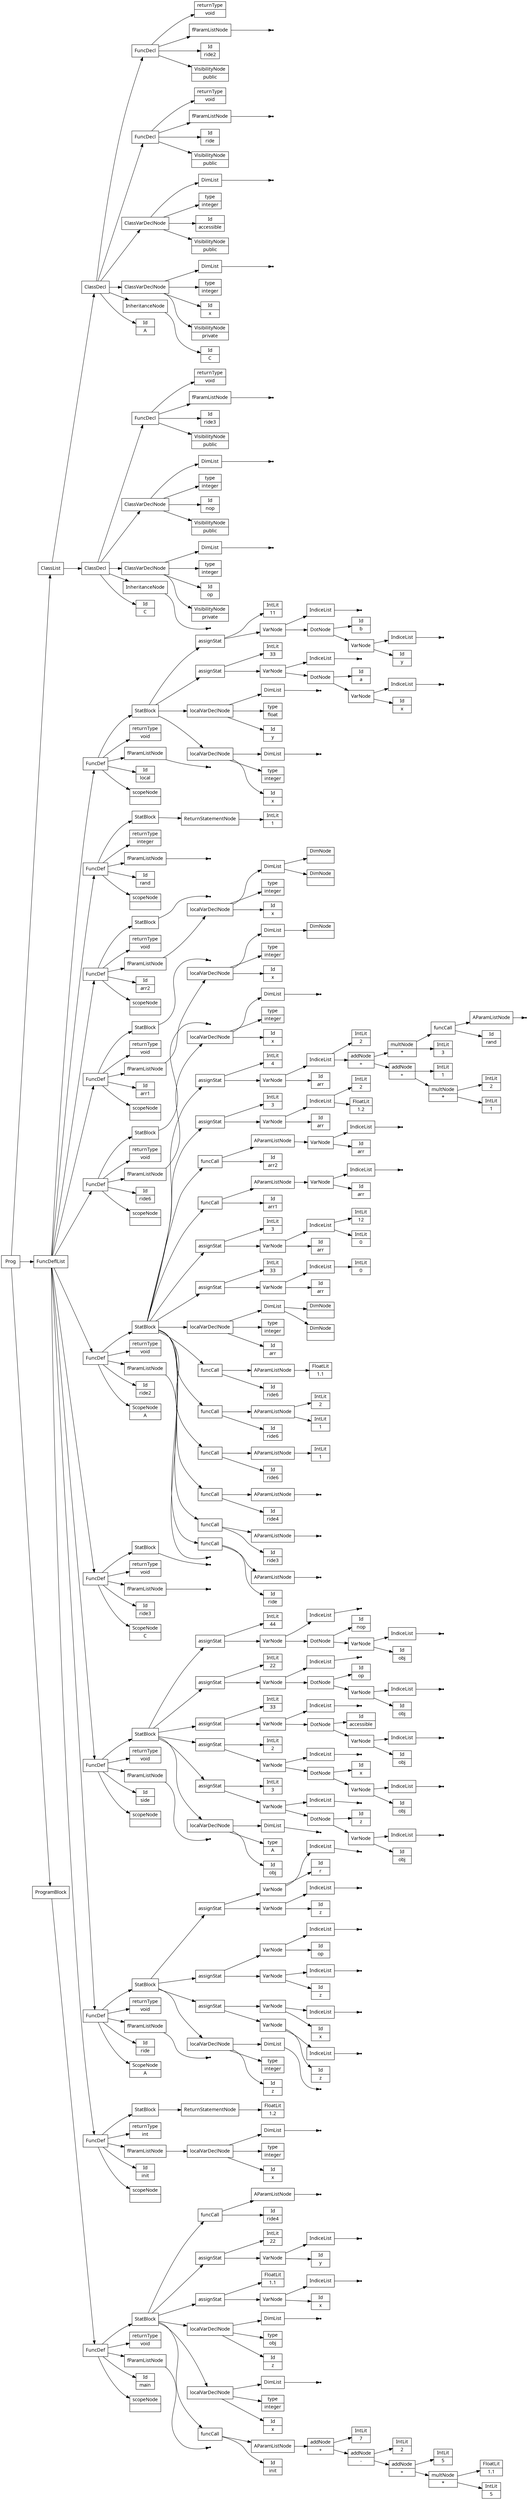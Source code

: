 digraph AST {
node [shape=record];
 node [fontname=Sans];charset="UTF-8" splines=true splines=spline rankdir =LR ordering="out"
1[label="scopeNode| "];
none3[shape="point"];
4[label="fParamListNode"];
4->none3;
5[label="returnType|void"];
7[label="Id|init"];
9[label="IntLit|5"];
10[label="multNode|*"];
11[label="FloatLit|1.1"];
10->11;
10->9;
12[label="addNode|+"];
13[label="IntLit|5"];
12->13;
12->10;
14[label="addNode|-"];
15[label="IntLit|2"];
14->15;
14->12;
16[label="addNode|+"];
17[label="IntLit|7"];
16->17;
16->14;
18[label="AParamListNode"];
18->16;
19[label="funcCall"];
19->18;
19->7;
20[label="Id|x"];
21[label="type|integer"];
none23[shape="point"];
24[label="DimList"];
24->none23;
25[label="localVarDeclNode"];
25->24;
25->21;
25->20;
26[label="Id|z"];
27[label="type|obj"];
none29[shape="point"];
30[label="DimList"];
30->none29;
31[label="localVarDeclNode"];
31->30;
31->27;
31->26;
32[label="Id|x"];
none34[shape="point"];
35[label="IndiceList"];
35->none34;
36[label="VarNode"];
36->35;
36->32;
37[label="FloatLit|1.1"];
38[label="assignStat"];
38->37;
38->36;
39[label="Id|y"];
none41[shape="point"];
42[label="IndiceList"];
42->none41;
43[label="VarNode"];
43->42;
43->39;
44[label="IntLit|22"];
45[label="assignStat"];
45->44;
45->43;
46[label="Id|ride4"];
none48[shape="point"];
49[label="AParamListNode"];
49->none48;
50[label="funcCall"];
50->49;
50->46;
51[label="StatBlock"];
51->50;
51->45;
51->38;
51->31;
51->25;
51->19;
52[label="FuncDef"];
0[label="Id|main"];
52->51;
52->5;
52->4;
52->0;
52->1;
54[label="scopeNode| "];
56[label="Id|x"];
57[label="type|integer"];
none59[shape="point"];
60[label="DimList"];
60->none59;
61[label="localVarDeclNode"];
61->60;
61->57;
61->56;
62[label="fParamListNode"];
62->61;
63[label="returnType|int"];
65[label="FloatLit|1.2"];
66[label="ReturnStatementNode"];
66->65;
67[label="StatBlock"];
67->66;
68[label="FuncDef"];
53[label="Id|init"];
68->67;
68->63;
68->62;
68->53;
68->54;
69[label="Id|C"];
none71[shape="point"];
72[label="InheritanceNode"];
72->none71;
73[label="VisibilityNode|private"];
74[label="Id|op"];
75[label="type|integer"];
none77[shape="point"];
78[label="DimList"];
78->none77;
79[label="ClassVarDeclNode"];
79->78;
79->75;
79->74;
79->73;
80[label="VisibilityNode|public"];
81[label="Id|nop"];
82[label="type|integer"];
none84[shape="point"];
85[label="DimList"];
85->none84;
86[label="ClassVarDeclNode"];
86->85;
86->82;
86->81;
86->80;
87[label="VisibilityNode|public"];
88[label="Id|ride3"];
none90[shape="point"];
91[label="fParamListNode"];
91->none90;
92[label="returnType|void"];
93[label="FuncDecl"];
93->92;
93->91;
93->88;
93->87;
94[label="ClassDecl"];
94->93;
94->86;
94->79;
94->72;
94->69;
95[label="Id|A"];
97[label="Id|C"];
98[label="InheritanceNode"];
98->97;
99[label="VisibilityNode|private"];
100[label="Id|x"];
101[label="type|integer"];
none103[shape="point"];
104[label="DimList"];
104->none103;
105[label="ClassVarDeclNode"];
105->104;
105->101;
105->100;
105->99;
106[label="VisibilityNode|public"];
107[label="Id|accessible"];
108[label="type|integer"];
none110[shape="point"];
111[label="DimList"];
111->none110;
112[label="ClassVarDeclNode"];
112->111;
112->108;
112->107;
112->106;
113[label="VisibilityNode|public"];
114[label="Id|ride"];
none116[shape="point"];
117[label="fParamListNode"];
117->none116;
118[label="returnType|void"];
119[label="FuncDecl"];
119->118;
119->117;
119->114;
119->113;
120[label="VisibilityNode|public"];
121[label="Id|ride2"];
none123[shape="point"];
124[label="fParamListNode"];
124->none123;
125[label="returnType|void"];
126[label="FuncDecl"];
126->125;
126->124;
126->121;
126->120;
127[label="ClassDecl"];
127->126;
127->119;
127->112;
127->105;
127->98;
127->95;
129[label="Id|ride"];
none131[shape="point"];
132[label="fParamListNode"];
132->none131;
133[label="returnType|void"];
135[label="Id|z"];
136[label="type|integer"];
none138[shape="point"];
139[label="DimList"];
139->none138;
140[label="localVarDeclNode"];
140->139;
140->136;
140->135;
141[label="Id|z"];
none143[shape="point"];
144[label="IndiceList"];
144->none143;
145[label="VarNode"];
145->144;
145->141;
146[label="Id|x"];
none148[shape="point"];
149[label="IndiceList"];
149->none148;
150[label="VarNode"];
150->149;
150->146;
151[label="assignStat"];
151->150;
151->145;
152[label="Id|z"];
none154[shape="point"];
155[label="IndiceList"];
155->none154;
156[label="VarNode"];
156->155;
156->152;
157[label="Id|op"];
none159[shape="point"];
160[label="IndiceList"];
160->none159;
161[label="VarNode"];
161->160;
161->157;
162[label="assignStat"];
162->161;
162->156;
163[label="Id|z"];
none165[shape="point"];
166[label="IndiceList"];
166->none165;
167[label="VarNode"];
167->166;
167->163;
168[label="Id|r"];
none170[shape="point"];
171[label="IndiceList"];
171->none170;
172[label="VarNode"];
172->171;
172->168;
173[label="assignStat"];
173->172;
173->167;
174[label="StatBlock"];
174->173;
174->162;
174->151;
174->140;
175[label="FuncDef"];
128[label="ScopeNode|A"];
175->174;
175->133;
175->132;
175->129;
175->128;
177[label="scopeNode| "];
none179[shape="point"];
180[label="fParamListNode"];
180->none179;
181[label="returnType|void"];
183[label="Id|obj"];
184[label="type|A"];
none186[shape="point"];
187[label="DimList"];
187->none186;
188[label="localVarDeclNode"];
188->187;
188->184;
188->183;
189[label="Id|obj"];
none191[shape="point"];
192[label="IndiceList"];
192->none191;
193[label="VarNode"];
193->192;
193->189;
194[label="Id|z"];
195[label="DotNode"];
195->194;
195->193;
none197[shape="point"];
198[label="IndiceList"];
198->none197;
199[label="VarNode"];
199->198;
199->195;
200[label="IntLit|3"];
201[label="assignStat"];
201->200;
201->199;
202[label="Id|obj"];
none204[shape="point"];
205[label="IndiceList"];
205->none204;
206[label="VarNode"];
206->205;
206->202;
207[label="Id|x"];
208[label="DotNode"];
208->207;
208->206;
none210[shape="point"];
211[label="IndiceList"];
211->none210;
212[label="VarNode"];
212->211;
212->208;
213[label="IntLit|2"];
214[label="assignStat"];
214->213;
214->212;
215[label="Id|obj"];
none217[shape="point"];
218[label="IndiceList"];
218->none217;
219[label="VarNode"];
219->218;
219->215;
220[label="Id|accessible"];
221[label="DotNode"];
221->220;
221->219;
none223[shape="point"];
224[label="IndiceList"];
224->none223;
225[label="VarNode"];
225->224;
225->221;
226[label="IntLit|33"];
227[label="assignStat"];
227->226;
227->225;
228[label="Id|obj"];
none230[shape="point"];
231[label="IndiceList"];
231->none230;
232[label="VarNode"];
232->231;
232->228;
233[label="Id|op"];
234[label="DotNode"];
234->233;
234->232;
none236[shape="point"];
237[label="IndiceList"];
237->none236;
238[label="VarNode"];
238->237;
238->234;
239[label="IntLit|22"];
240[label="assignStat"];
240->239;
240->238;
241[label="Id|obj"];
none243[shape="point"];
244[label="IndiceList"];
244->none243;
245[label="VarNode"];
245->244;
245->241;
246[label="Id|nop"];
247[label="DotNode"];
247->246;
247->245;
none249[shape="point"];
250[label="IndiceList"];
250->none249;
251[label="VarNode"];
251->250;
251->247;
252[label="IntLit|44"];
253[label="assignStat"];
253->252;
253->251;
254[label="StatBlock"];
254->253;
254->240;
254->227;
254->214;
254->201;
254->188;
255[label="FuncDef"];
176[label="Id|side"];
255->254;
255->181;
255->180;
255->176;
255->177;
257[label="Id|ride3"];
none259[shape="point"];
260[label="fParamListNode"];
260->none259;
261[label="returnType|void"];
none263[shape="point"];
264[label="StatBlock"];
264->none263;
265[label="FuncDef"];
256[label="ScopeNode|C"];
265->264;
265->261;
265->260;
265->257;
265->256;
267[label="Id|ride2"];
none269[shape="point"];
270[label="fParamListNode"];
270->none269;
271[label="returnType|void"];
273[label="Id|ride"];
none275[shape="point"];
276[label="AParamListNode"];
276->none275;
277[label="funcCall"];
277->276;
277->273;
278[label="Id|ride3"];
none280[shape="point"];
281[label="AParamListNode"];
281->none280;
282[label="funcCall"];
282->281;
282->278;
283[label="Id|ride4"];
none285[shape="point"];
286[label="AParamListNode"];
286->none285;
287[label="funcCall"];
287->286;
287->283;
288[label="Id|ride6"];
290[label="IntLit|1"];
291[label="AParamListNode"];
291->290;
292[label="funcCall"];
292->291;
292->288;
293[label="Id|ride6"];
295[label="IntLit|1"];
296[label="IntLit|2"];
297[label="AParamListNode"];
297->296;
297->295;
298[label="funcCall"];
298->297;
298->293;
299[label="Id|ride6"];
301[label="FloatLit|1.1"];
302[label="AParamListNode"];
302->301;
303[label="funcCall"];
303->302;
303->299;
304[label="Id|arr"];
305[label="type|integer"];
307[label="DimNode|"];
308[label="DimNode|"];
309[label="DimList"];
309->308;
309->307;
310[label="localVarDeclNode"];
310->309;
310->305;
310->304;
311[label="Id|arr"];
313[label="IntLit|0"];
314[label="IndiceList"];
314->313;
315[label="VarNode"];
315->314;
315->311;
316[label="IntLit|33"];
317[label="assignStat"];
317->316;
317->315;
318[label="Id|arr"];
320[label="IntLit|0"];
321[label="IntLit|12"];
322[label="IndiceList"];
322->321;
322->320;
323[label="VarNode"];
323->322;
323->318;
324[label="IntLit|3"];
325[label="assignStat"];
325->324;
325->323;
326[label="Id|arr1"];
328[label="Id|arr"];
none330[shape="point"];
331[label="IndiceList"];
331->none330;
332[label="VarNode"];
332->331;
332->328;
333[label="AParamListNode"];
333->332;
334[label="funcCall"];
334->333;
334->326;
335[label="Id|arr2"];
337[label="Id|arr"];
none339[shape="point"];
340[label="IndiceList"];
340->none339;
341[label="VarNode"];
341->340;
341->337;
342[label="AParamListNode"];
342->341;
343[label="funcCall"];
343->342;
343->335;
344[label="Id|arr"];
346[label="FloatLit|1.2"];
347[label="IntLit|2"];
348[label="IndiceList"];
348->347;
348->346;
349[label="VarNode"];
349->348;
349->344;
350[label="IntLit|3"];
351[label="assignStat"];
351->350;
351->349;
352[label="Id|arr"];
354[label="IntLit|1"];
355[label="multNode|*"];
356[label="IntLit|2"];
355->356;
355->354;
357[label="addNode|+"];
358[label="IntLit|1"];
357->358;
357->355;
359[label="addNode|+"];
360[label="IntLit|3"];
361[label="multNode|*"];
362[label="Id|rand"];
none364[shape="point"];
365[label="AParamListNode"];
365->none364;
366[label="funcCall"];
366->365;
366->362;
361->366;
361->360;
359->361;
359->357;
367[label="IntLit|2"];
368[label="IndiceList"];
368->367;
368->359;
369[label="VarNode"];
369->368;
369->352;
370[label="IntLit|4"];
371[label="assignStat"];
371->370;
371->369;
372[label="StatBlock"];
372->371;
372->351;
372->343;
372->334;
372->325;
372->317;
372->310;
372->303;
372->298;
372->292;
372->287;
372->282;
372->277;
373[label="FuncDef"];
266[label="ScopeNode|A"];
373->372;
373->271;
373->270;
373->267;
373->266;
375[label="scopeNode| "];
377[label="Id|x"];
378[label="type|integer"];
none380[shape="point"];
381[label="DimList"];
381->none380;
382[label="localVarDeclNode"];
382->381;
382->378;
382->377;
383[label="fParamListNode"];
383->382;
384[label="returnType|void"];
none386[shape="point"];
387[label="StatBlock"];
387->none386;
388[label="FuncDef"];
374[label="Id|ride6"];
388->387;
388->384;
388->383;
388->374;
388->375;
390[label="scopeNode| "];
392[label="Id|x"];
393[label="type|integer"];
395[label="DimNode|"];
396[label="DimList"];
396->395;
397[label="localVarDeclNode"];
397->396;
397->393;
397->392;
398[label="fParamListNode"];
398->397;
399[label="returnType|void"];
none401[shape="point"];
402[label="StatBlock"];
402->none401;
403[label="FuncDef"];
389[label="Id|arr1"];
403->402;
403->399;
403->398;
403->389;
403->390;
405[label="scopeNode| "];
407[label="Id|x"];
408[label="type|integer"];
410[label="DimNode|"];
411[label="DimNode|"];
412[label="DimList"];
412->411;
412->410;
413[label="localVarDeclNode"];
413->412;
413->408;
413->407;
414[label="fParamListNode"];
414->413;
415[label="returnType|void"];
none417[shape="point"];
418[label="StatBlock"];
418->none417;
419[label="FuncDef"];
404[label="Id|arr2"];
419->418;
419->415;
419->414;
419->404;
419->405;
421[label="scopeNode| "];
none423[shape="point"];
424[label="fParamListNode"];
424->none423;
425[label="returnType|integer"];
427[label="IntLit|1"];
428[label="ReturnStatementNode"];
428->427;
429[label="StatBlock"];
429->428;
430[label="FuncDef"];
420[label="Id|rand"];
430->429;
430->425;
430->424;
430->420;
430->421;
432[label="scopeNode| "];
none434[shape="point"];
435[label="fParamListNode"];
435->none434;
436[label="returnType|void"];
438[label="Id|x"];
439[label="type|integer"];
none441[shape="point"];
442[label="DimList"];
442->none441;
443[label="localVarDeclNode"];
443->442;
443->439;
443->438;
444[label="Id|y"];
445[label="type|float"];
none447[shape="point"];
448[label="DimList"];
448->none447;
449[label="localVarDeclNode"];
449->448;
449->445;
449->444;
450[label="Id|x"];
none452[shape="point"];
453[label="IndiceList"];
453->none452;
454[label="VarNode"];
454->453;
454->450;
455[label="Id|a"];
456[label="DotNode"];
456->455;
456->454;
none458[shape="point"];
459[label="IndiceList"];
459->none458;
460[label="VarNode"];
460->459;
460->456;
461[label="IntLit|33"];
462[label="assignStat"];
462->461;
462->460;
463[label="Id|y"];
none465[shape="point"];
466[label="IndiceList"];
466->none465;
467[label="VarNode"];
467->466;
467->463;
468[label="Id|b"];
469[label="DotNode"];
469->468;
469->467;
none471[shape="point"];
472[label="IndiceList"];
472->none471;
473[label="VarNode"];
473->472;
473->469;
474[label="IntLit|11"];
475[label="assignStat"];
475->474;
475->473;
476[label="StatBlock"];
476->475;
476->462;
476->449;
476->443;
477[label="FuncDef"];
431[label="Id|local"];
477->476;
477->436;
477->435;
477->431;
477->432;
478[label="ClassList"];
479[label="FuncDeflList"];
480[label="Prog"];
481[label="ProgramBlock"];
479->477;
479->430;
479->419;
479->403;
479->388;
479->373;
479->265;
479->255;
479->175;
478->127;
478->94;
479->68;
481->52;
480->478;
480->479;
480->481;
}